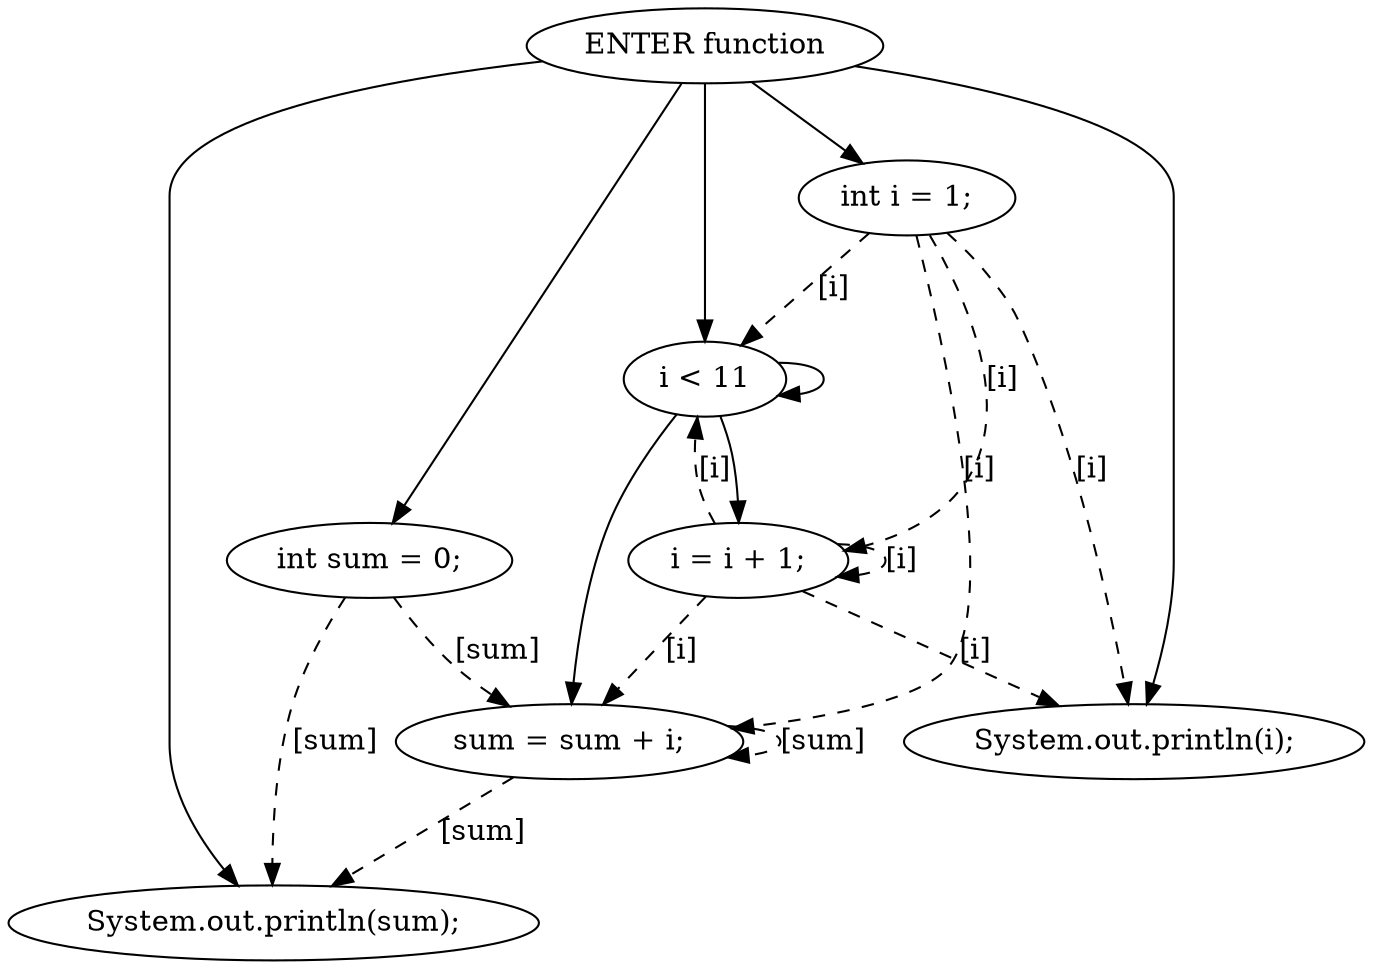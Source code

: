 digraph G {
  0 [ label="ENTER function" ];
  2 [ label="int i = 1;" ];
  3 [ label="int sum = 0;" ];
  4 [ label="i < 11" ];
  5 [ label="sum = sum + i;" ];
  6 [ label="i = i + 1;" ];
  7 [ label="System.out.println(sum);" ];
  8 [ label="System.out.println(i);" ];
  2 -> 4 [ style="dashed" label="[i]" ];
  6 -> 4 [ style="dashed" label="[i]" ];
  3 -> 5 [ style="dashed" label="[sum]" ];
  2 -> 5 [ style="dashed" label="[i]" ];
  6 -> 5 [ style="dashed" label="[i]" ];
  5 -> 5 [ style="dashed" label="[sum]" ];
  2 -> 6 [ style="dashed" label="[i]" ];
  6 -> 6 [ style="dashed" label="[i]" ];
  3 -> 7 [ style="dashed" label="[sum]" ];
  5 -> 7 [ style="dashed" label="[sum]" ];
  2 -> 8 [ style="dashed" label="[i]" ];
  6 -> 8 [ style="dashed" label="[i]" ];
  0 -> 2 [ ];
  0 -> 3 [ ];
  0 -> 4 [ ];
  0 -> 7 [ ];
  0 -> 8 [ ];
  4 -> 5 [ ];
  4 -> 6 [ ];
  4 -> 4 [ ];
}

